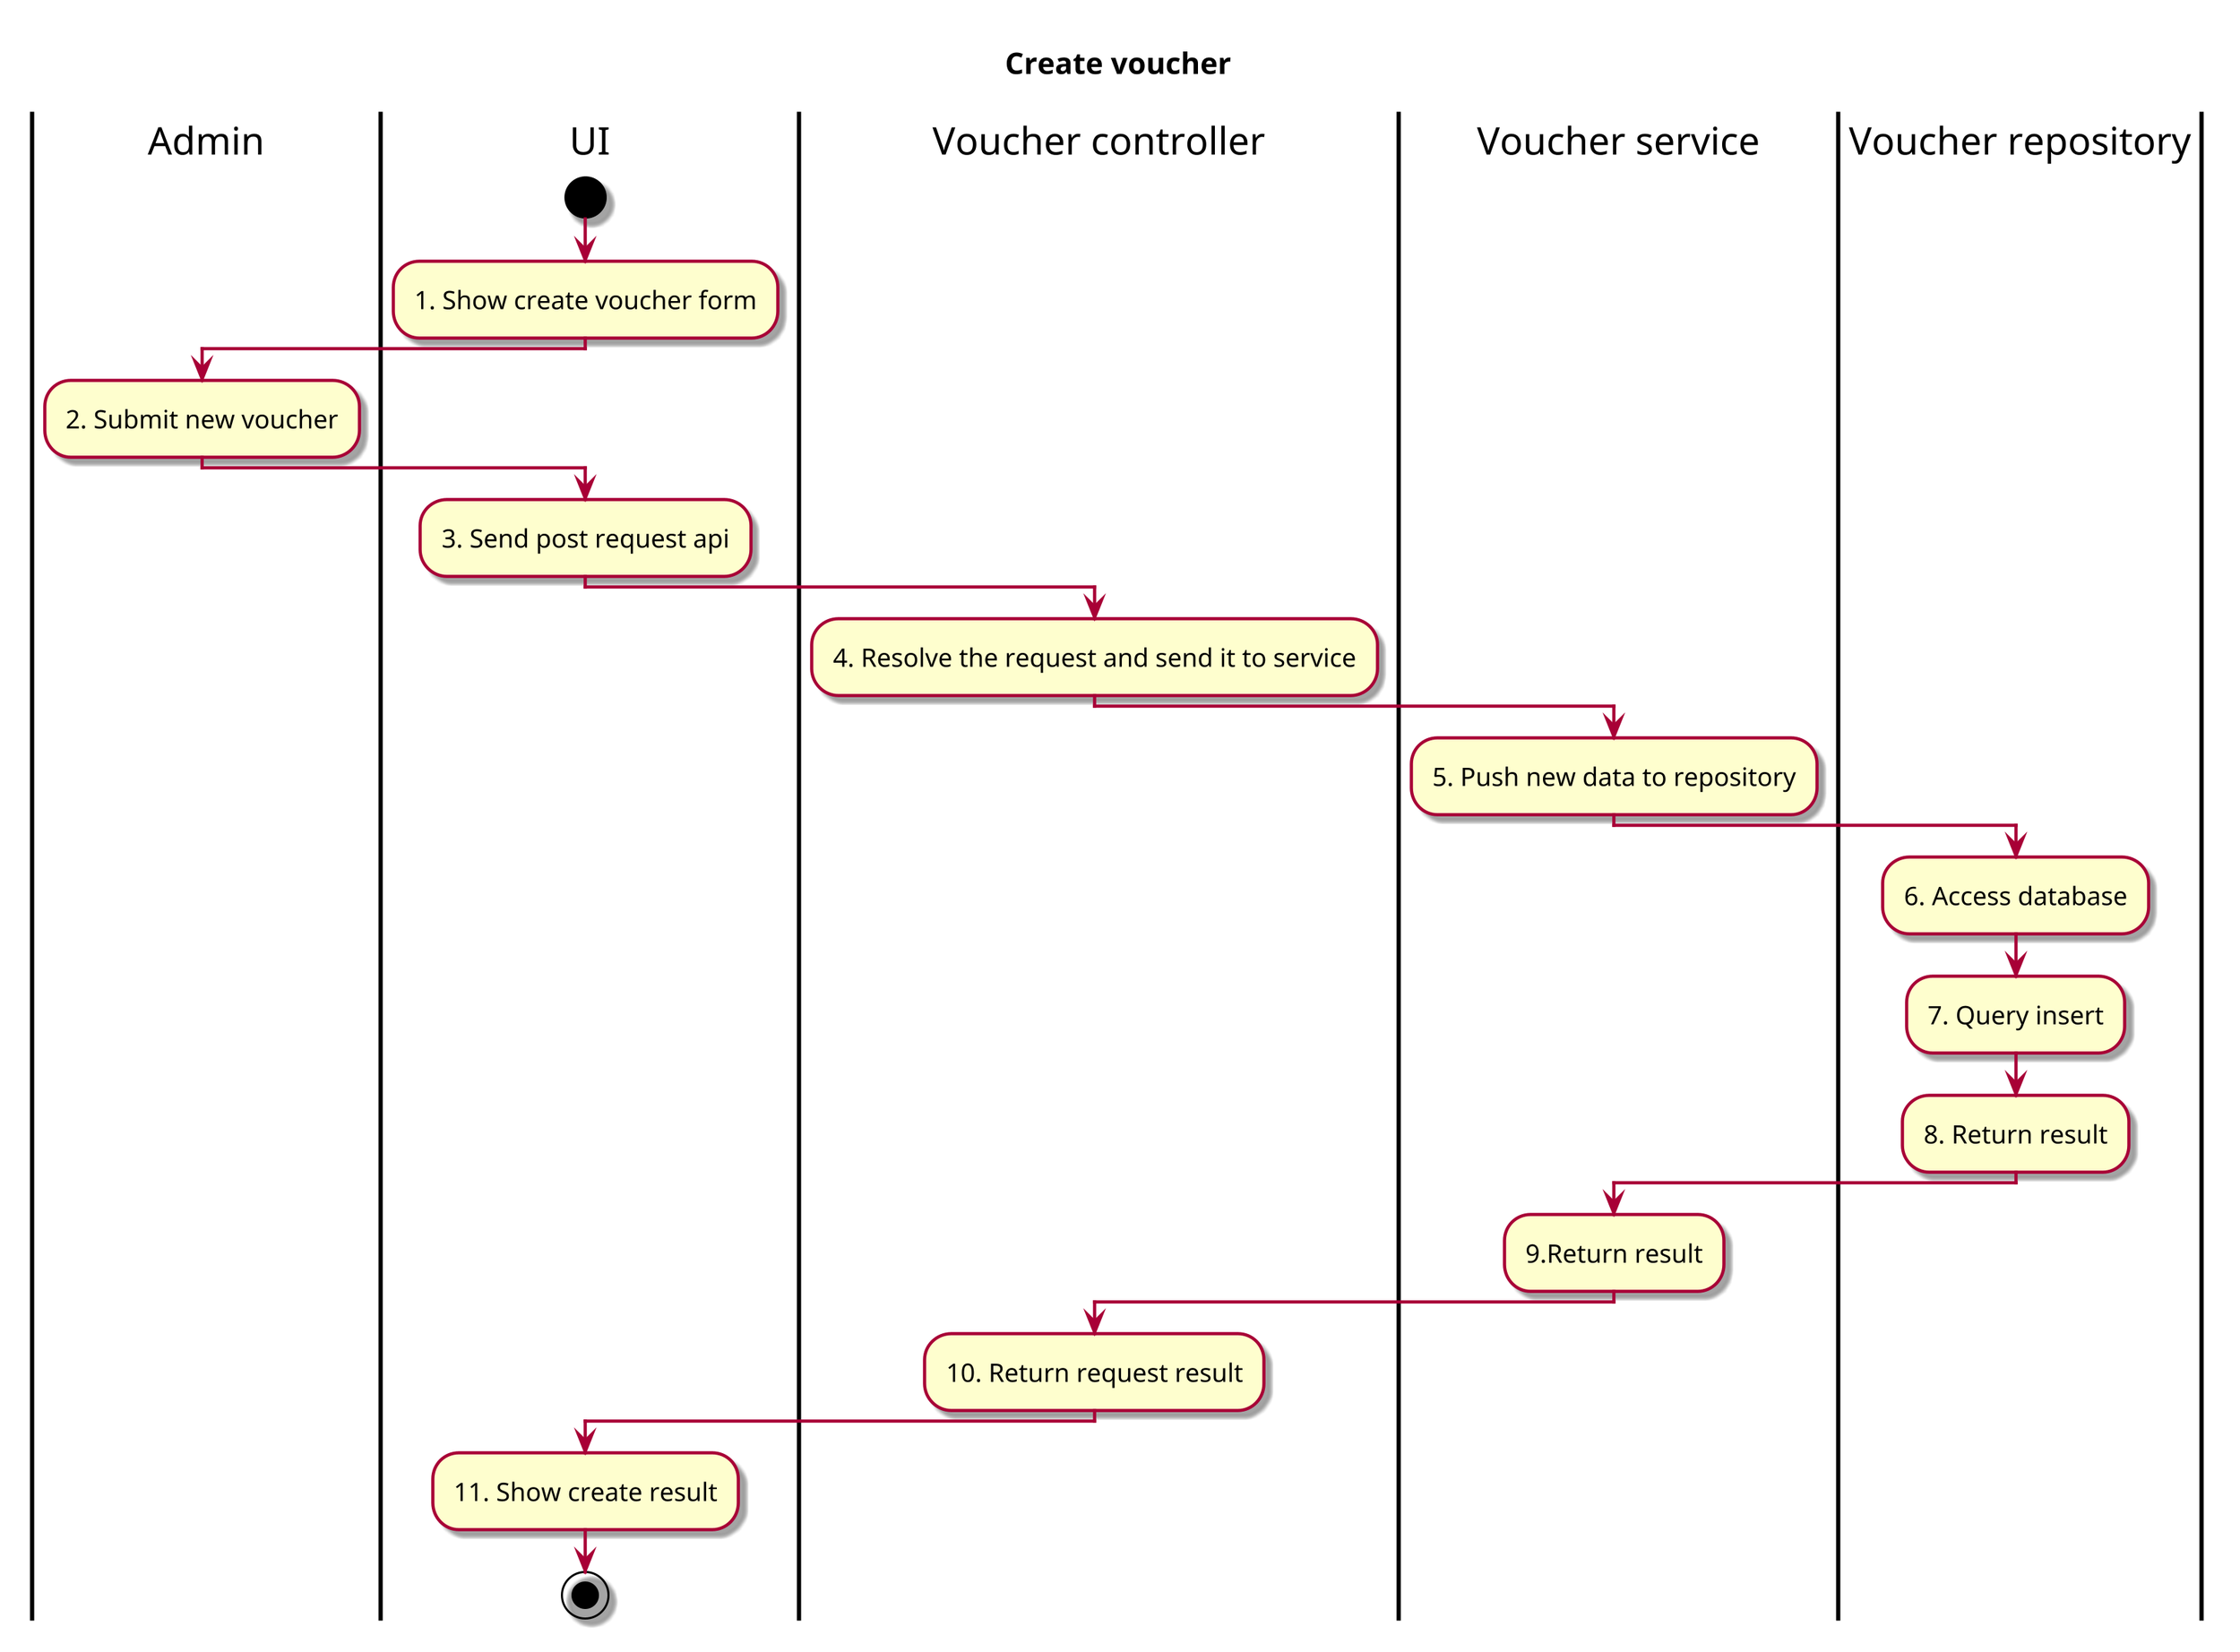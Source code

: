 @startuml ActCreate voucher
skin rose
!pragma useVerticalIf on
scale 3
title "Create voucher"

|Admin|
|UI|
start
    :1. Show create voucher form;
    |Admin|
    :2. Submit new voucher;
    |UI|
    :3. Send post request api;
    |Voucher controller|
    :4. Resolve the request and send it to service;
    |Voucher service|
    :5. Push new data to repository;
    |Voucher repository|
    :6. Access database;
    :7. Query insert;
    :8. Return result;
    |Voucher service|
    :9.Return result;
    |Voucher controller|
    :10. Return request result;
    |UI|
    :11. Show create result;
stop




@enduml